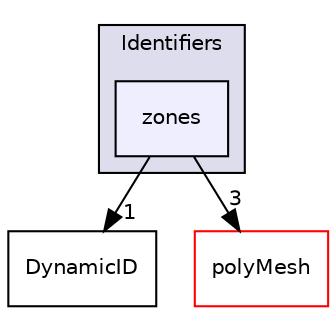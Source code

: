 digraph "src/OpenFOAM/meshes/Identifiers/zones" {
  bgcolor=transparent;
  compound=true
  node [ fontsize="10", fontname="Helvetica"];
  edge [ labelfontsize="10", labelfontname="Helvetica"];
  subgraph clusterdir_162c770ecfd5d3d84e768ef2f1993e65 {
    graph [ bgcolor="#ddddee", pencolor="black", label="Identifiers" fontname="Helvetica", fontsize="10", URL="dir_162c770ecfd5d3d84e768ef2f1993e65.html"]
  dir_d35267b3b0c5cb33d82afddb91b8b37a [shape=box, label="zones", style="filled", fillcolor="#eeeeff", pencolor="black", URL="dir_d35267b3b0c5cb33d82afddb91b8b37a.html"];
  }
  dir_b2b1e5b15fbf48d956f0ff8275c07817 [shape=box label="DynamicID" URL="dir_b2b1e5b15fbf48d956f0ff8275c07817.html"];
  dir_5e5a63cb97aae3d01c8e98f0c14953bc [shape=box label="polyMesh" color="red" URL="dir_5e5a63cb97aae3d01c8e98f0c14953bc.html"];
  dir_d35267b3b0c5cb33d82afddb91b8b37a->dir_b2b1e5b15fbf48d956f0ff8275c07817 [headlabel="1", labeldistance=1.5 headhref="dir_002534_002531.html"];
  dir_d35267b3b0c5cb33d82afddb91b8b37a->dir_5e5a63cb97aae3d01c8e98f0c14953bc [headlabel="3", labeldistance=1.5 headhref="dir_002534_002572.html"];
}
